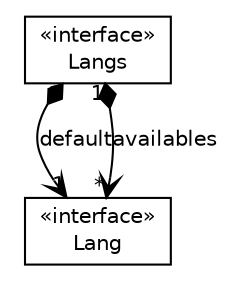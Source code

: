 #!/usr/local/bin/dot
#
# Class diagram 
# Generated by UMLGraph version R5_6-24-gf6e263 (http://www.umlgraph.org/)
#

digraph G {
	edge [fontname="Helvetica",fontsize=10,labelfontname="Helvetica",labelfontsize=10];
	node [fontname="Helvetica",fontsize=10,shape=plaintext];
	nodesep=0.25;
	ranksep=0.5;
	// io.werval.api.i18n.Lang
	c1368 [label=<<table title="io.werval.api.i18n.Lang" border="0" cellborder="1" cellspacing="0" cellpadding="2" port="p" href="./Lang.html">
		<tr><td><table border="0" cellspacing="0" cellpadding="1">
<tr><td align="center" balign="center"> &#171;interface&#187; </td></tr>
<tr><td align="center" balign="center"> Lang </td></tr>
		</table></td></tr>
		</table>>, URL="./Lang.html", fontname="Helvetica", fontcolor="black", fontsize=10.0];
	// io.werval.api.i18n.Langs
	c1369 [label=<<table title="io.werval.api.i18n.Langs" border="0" cellborder="1" cellspacing="0" cellpadding="2" port="p" href="./Langs.html">
		<tr><td><table border="0" cellspacing="0" cellpadding="1">
<tr><td align="center" balign="center"> &#171;interface&#187; </td></tr>
<tr><td align="center" balign="center"> Langs </td></tr>
		</table></td></tr>
		</table>>, URL="./Langs.html", fontname="Helvetica", fontcolor="black", fontsize=10.0];
	// io.werval.api.i18n.Langs NAVCOMPOSED io.werval.api.i18n.Lang
	c1369:p -> c1368:p [taillabel="1", label="default", headlabel="1", fontname="Helvetica", fontcolor="black", fontsize=10.0, color="black", arrowhead=open, arrowtail=diamond, dir=both];
	// io.werval.api.i18n.Langs NAVCOMPOSED io.werval.api.i18n.Lang
	c1369:p -> c1368:p [taillabel="1", label="availables", headlabel="*", fontname="Helvetica", fontcolor="black", fontsize=10.0, color="black", arrowhead=open, arrowtail=diamond, dir=both];
}

